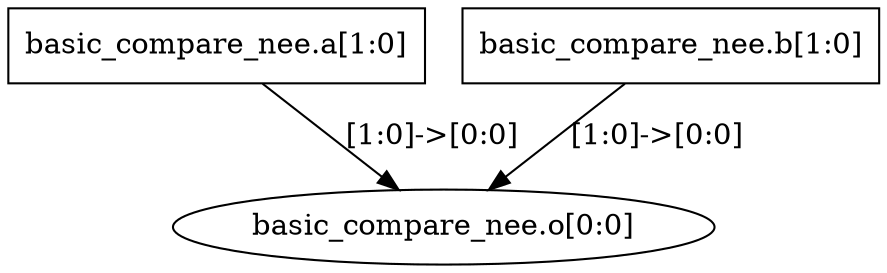 digraph G {
	"basic_compare_nee.a" -> "basic_compare_nee.o"[label="[1:0]->[0:0]"];
	"basic_compare_nee.b" -> "basic_compare_nee.o"[label="[1:0]->[0:0]"];
	"basic_compare_nee.a" [shape=rectangle, label="basic_compare_nee.a[1:0]"];
	"basic_compare_nee.b" [shape=rectangle, label="basic_compare_nee.b[1:0]"];
	"basic_compare_nee.o" [shape=ellipse, label="basic_compare_nee.o[0:0]"];
}
